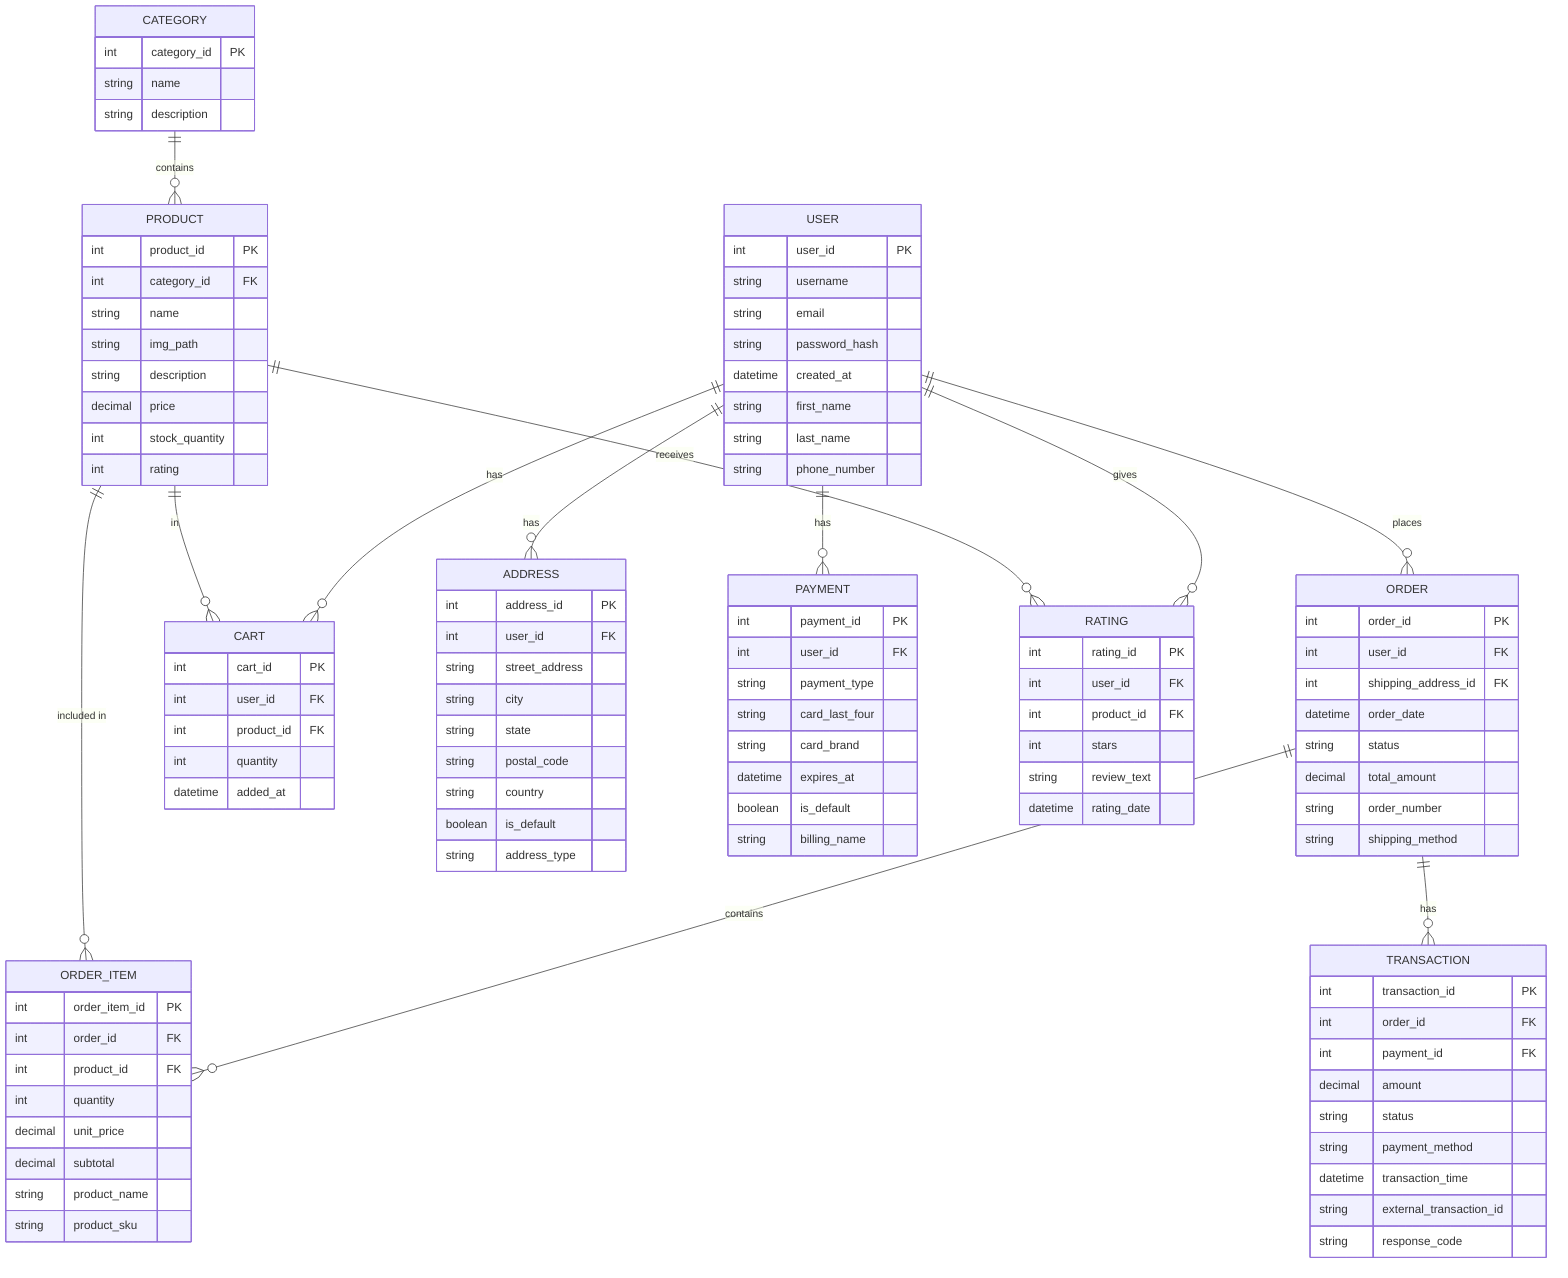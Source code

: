 erDiagram
    USER ||--o{ ORDER : "places"
    USER ||--o{ CART : "has"
    USER ||--o{ ADDRESS : "has"
    USER ||--o{ PAYMENT : "has"
    USER ||--o{ RATING : "gives"
    CATEGORY ||--o{ PRODUCT : "contains"
    ORDER ||--o{ ORDER_ITEM : "contains"
    ORDER ||--o{ TRANSACTION : "has"
    PRODUCT ||--o{ ORDER_ITEM : "included in"
    PRODUCT ||--o{ CART : "in"
    PRODUCT ||--o{ RATING : "receives"
    USER {
        int user_id PK
        string username
        string email
        string password_hash
        datetime created_at
        string first_name
        string last_name
        string phone_number
    }
    CATEGORY {
        int category_id PK
        string name
        string description
    }
    PRODUCT {
        int product_id PK
        int category_id FK
        string name
        string img_path
        string description
        decimal price
        int stock_quantity
        int rating
    }
    RATING {
        int rating_id PK
        int user_id FK
        int product_id FK
        int stars
        string review_text
        datetime rating_date
    }
    ORDER {
        int order_id PK
        int user_id FK
        int shipping_address_id FK
        datetime order_date
        string status
        decimal total_amount
        string order_number
        string shipping_method
    }
    ORDER_ITEM {
        int order_item_id PK
        int order_id FK
        int product_id FK
        int quantity
        decimal unit_price
        decimal subtotal
        string product_name
        string product_sku
    }
    TRANSACTION {
        int transaction_id PK
        int order_id FK
        int payment_id FK
        decimal amount
        string status
        string payment_method
        datetime transaction_time
        string external_transaction_id
        string response_code
    }
    CART {
        int cart_id PK
        int user_id FK
        int product_id FK
        int quantity
        datetime added_at
    }
    ADDRESS {
        int address_id PK
        int user_id FK
        string street_address
        string city
        string state
        string postal_code
        string country
        boolean is_default
        string address_type
    }
    PAYMENT {
        int payment_id PK
        int user_id FK
        string payment_type
        string card_last_four
        string card_brand
        datetime expires_at
        boolean is_default
        string billing_name
    }